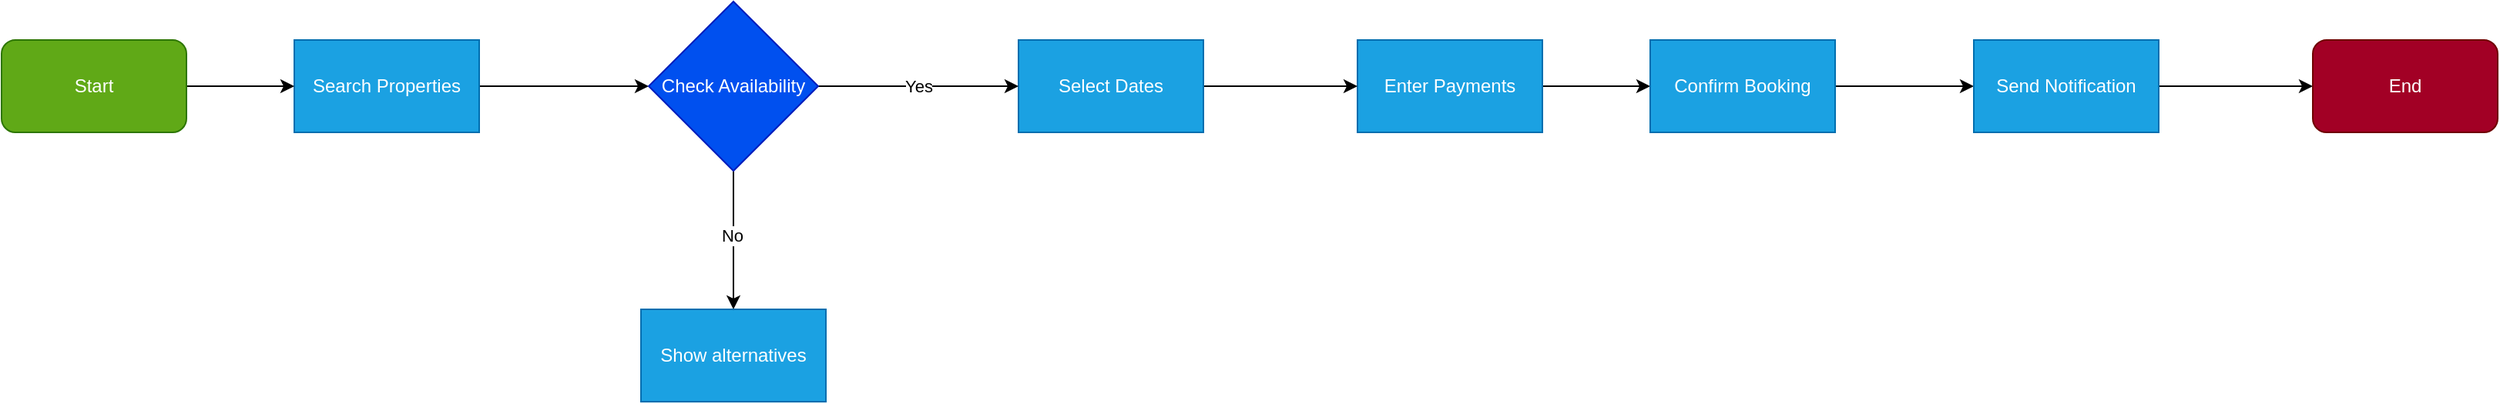 <mxfile version="27.0.3">
  <diagram name="Page-1" id="yMSUpfBa98q3ZEd_ehXV">
    <mxGraphModel dx="1628" dy="426" grid="1" gridSize="10" guides="1" tooltips="1" connect="1" arrows="1" fold="1" page="1" pageScale="1" pageWidth="850" pageHeight="1100" background="light-dark(#FFFFFF,#E1D5E7)" math="0" shadow="0">
      <root>
        <mxCell id="0" />
        <mxCell id="1" parent="0" />
        <mxCell id="7Tmamj29dTXJauIdmbkf-20" value="" style="edgeStyle=orthogonalEdgeStyle;rounded=0;orthogonalLoop=1;jettySize=auto;html=1;strokeColor=light-dark(#000000,#333333);" edge="1" parent="1" source="7Tmamj29dTXJauIdmbkf-5" target="7Tmamj29dTXJauIdmbkf-19">
          <mxGeometry relative="1" as="geometry" />
        </mxCell>
        <mxCell id="7Tmamj29dTXJauIdmbkf-5" value="Search Properties" style="rounded=0;whiteSpace=wrap;html=1;fillColor=#1ba1e2;fontColor=light-dark(#FFFFFF,#FFFFFF);strokeColor=#006EAF;" vertex="1" parent="1">
          <mxGeometry x="-200" y="60" width="120" height="60" as="geometry" />
        </mxCell>
        <mxCell id="7Tmamj29dTXJauIdmbkf-27" value="" style="edgeStyle=orthogonalEdgeStyle;rounded=0;orthogonalLoop=1;jettySize=auto;html=1;strokeColor=light-dark(#000000,#333333);" edge="1" parent="1" source="7Tmamj29dTXJauIdmbkf-7" target="7Tmamj29dTXJauIdmbkf-8">
          <mxGeometry relative="1" as="geometry" />
        </mxCell>
        <mxCell id="7Tmamj29dTXJauIdmbkf-7" value="Enter Payments" style="rounded=0;whiteSpace=wrap;html=1;fillColor=#1ba1e2;fontColor=light-dark(#FFFFFF,#FFFFFF);strokeColor=#006EAF;" vertex="1" parent="1">
          <mxGeometry x="490" y="60" width="120" height="60" as="geometry" />
        </mxCell>
        <mxCell id="7Tmamj29dTXJauIdmbkf-28" value="" style="edgeStyle=orthogonalEdgeStyle;rounded=0;orthogonalLoop=1;jettySize=auto;html=1;strokeColor=light-dark(#000000,#333333);" edge="1" parent="1" source="7Tmamj29dTXJauIdmbkf-8" target="7Tmamj29dTXJauIdmbkf-9">
          <mxGeometry relative="1" as="geometry" />
        </mxCell>
        <mxCell id="7Tmamj29dTXJauIdmbkf-8" value="Confirm Booking" style="rounded=0;whiteSpace=wrap;html=1;fillColor=#1ba1e2;fontColor=light-dark(#FFFFFF,#FFFFFF);strokeColor=#006EAF;" vertex="1" parent="1">
          <mxGeometry x="680" y="60" width="120" height="60" as="geometry" />
        </mxCell>
        <mxCell id="7Tmamj29dTXJauIdmbkf-32" style="edgeStyle=orthogonalEdgeStyle;rounded=0;orthogonalLoop=1;jettySize=auto;html=1;entryX=0;entryY=0.5;entryDx=0;entryDy=0;strokeColor=light-dark(#000000,#333333);" edge="1" parent="1" source="7Tmamj29dTXJauIdmbkf-9" target="7Tmamj29dTXJauIdmbkf-31">
          <mxGeometry relative="1" as="geometry" />
        </mxCell>
        <mxCell id="7Tmamj29dTXJauIdmbkf-9" value="Send Notification" style="rounded=0;whiteSpace=wrap;html=1;fillColor=#1ba1e2;fontColor=light-dark(#FFFFFF,#FFFFFF);strokeColor=#006EAF;" vertex="1" parent="1">
          <mxGeometry x="890" y="60" width="120" height="60" as="geometry" />
        </mxCell>
        <mxCell id="7Tmamj29dTXJauIdmbkf-13" value="" style="edgeStyle=orthogonalEdgeStyle;rounded=0;orthogonalLoop=1;jettySize=auto;html=1;strokeColor=light-dark(#000000,#333333);" edge="1" parent="1" source="7Tmamj29dTXJauIdmbkf-12" target="7Tmamj29dTXJauIdmbkf-5">
          <mxGeometry relative="1" as="geometry" />
        </mxCell>
        <mxCell id="7Tmamj29dTXJauIdmbkf-12" value="Start" style="rounded=1;whiteSpace=wrap;html=1;fillColor=#60a917;fontColor=light-dark(#FFFFFF,#FFFFFF);strokeColor=#2D7600;" vertex="1" parent="1">
          <mxGeometry x="-390" y="60" width="120" height="60" as="geometry" />
        </mxCell>
        <mxCell id="7Tmamj29dTXJauIdmbkf-26" value="" style="edgeStyle=orthogonalEdgeStyle;rounded=0;orthogonalLoop=1;jettySize=auto;html=1;strokeColor=light-dark(#000000,#333333);" edge="1" parent="1" source="7Tmamj29dTXJauIdmbkf-17" target="7Tmamj29dTXJauIdmbkf-7">
          <mxGeometry relative="1" as="geometry" />
        </mxCell>
        <mxCell id="7Tmamj29dTXJauIdmbkf-17" value="Select Dates" style="whiteSpace=wrap;html=1;rounded=0;fillColor=#1ba1e2;fontColor=light-dark(#FFFFFF,#FFFFFF);strokeColor=#006EAF;" vertex="1" parent="1">
          <mxGeometry x="270" y="60" width="120" height="60" as="geometry" />
        </mxCell>
        <mxCell id="7Tmamj29dTXJauIdmbkf-21" style="edgeStyle=orthogonalEdgeStyle;rounded=0;orthogonalLoop=1;jettySize=auto;html=1;strokeColor=light-dark(#000000,#333333);" edge="1" parent="1" source="7Tmamj29dTXJauIdmbkf-19" target="7Tmamj29dTXJauIdmbkf-17">
          <mxGeometry relative="1" as="geometry" />
        </mxCell>
        <mxCell id="7Tmamj29dTXJauIdmbkf-22" value="Yes" style="edgeLabel;html=1;align=center;verticalAlign=middle;resizable=0;points=[];labelBackgroundColor=light-dark(#FFFFFF,#CCCCCC);fontColor=light-dark(#000000,#333333);" vertex="1" connectable="0" parent="7Tmamj29dTXJauIdmbkf-21">
          <mxGeometry x="-0.006" relative="1" as="geometry">
            <mxPoint as="offset" />
          </mxGeometry>
        </mxCell>
        <mxCell id="7Tmamj29dTXJauIdmbkf-24" value="" style="edgeStyle=orthogonalEdgeStyle;rounded=0;orthogonalLoop=1;jettySize=auto;html=1;strokeColor=light-dark(#000000,#333333);" edge="1" parent="1" source="7Tmamj29dTXJauIdmbkf-19" target="7Tmamj29dTXJauIdmbkf-23">
          <mxGeometry relative="1" as="geometry" />
        </mxCell>
        <mxCell id="7Tmamj29dTXJauIdmbkf-25" value="No" style="edgeLabel;html=1;align=center;verticalAlign=middle;resizable=0;points=[];labelBackgroundColor=light-dark(#FFFFFF,#CCCCCC);fontColor=light-dark(#000000,#333333);" vertex="1" connectable="0" parent="7Tmamj29dTXJauIdmbkf-24">
          <mxGeometry x="-0.348" y="-5" relative="1" as="geometry">
            <mxPoint x="4" y="12" as="offset" />
          </mxGeometry>
        </mxCell>
        <mxCell id="7Tmamj29dTXJauIdmbkf-19" value="Check Availability" style="rhombus;whiteSpace=wrap;html=1;rounded=0;fillColor=light-dark(#0050EF,#FFE844);fontColor=light-dark(#FFFFFF,#333333);strokeColor=#001DBC;" vertex="1" parent="1">
          <mxGeometry x="30" y="35" width="110" height="110" as="geometry" />
        </mxCell>
        <mxCell id="7Tmamj29dTXJauIdmbkf-23" value="Show alternatives" style="whiteSpace=wrap;html=1;rounded=0;fillColor=#1ba1e2;fontColor=light-dark(#FFFFFF,#FFFFFF);strokeColor=#006EAF;" vertex="1" parent="1">
          <mxGeometry x="25" y="235" width="120" height="60" as="geometry" />
        </mxCell>
        <mxCell id="7Tmamj29dTXJauIdmbkf-31" value="End" style="rounded=1;whiteSpace=wrap;html=1;fillColor=light-dark(#A20025,#FF3F81);fontColor=light-dark(#FFFFFF,#FFFFFF);strokeColor=#6F0000;" vertex="1" parent="1">
          <mxGeometry x="1110" y="60" width="120" height="60" as="geometry" />
        </mxCell>
      </root>
    </mxGraphModel>
  </diagram>
</mxfile>
